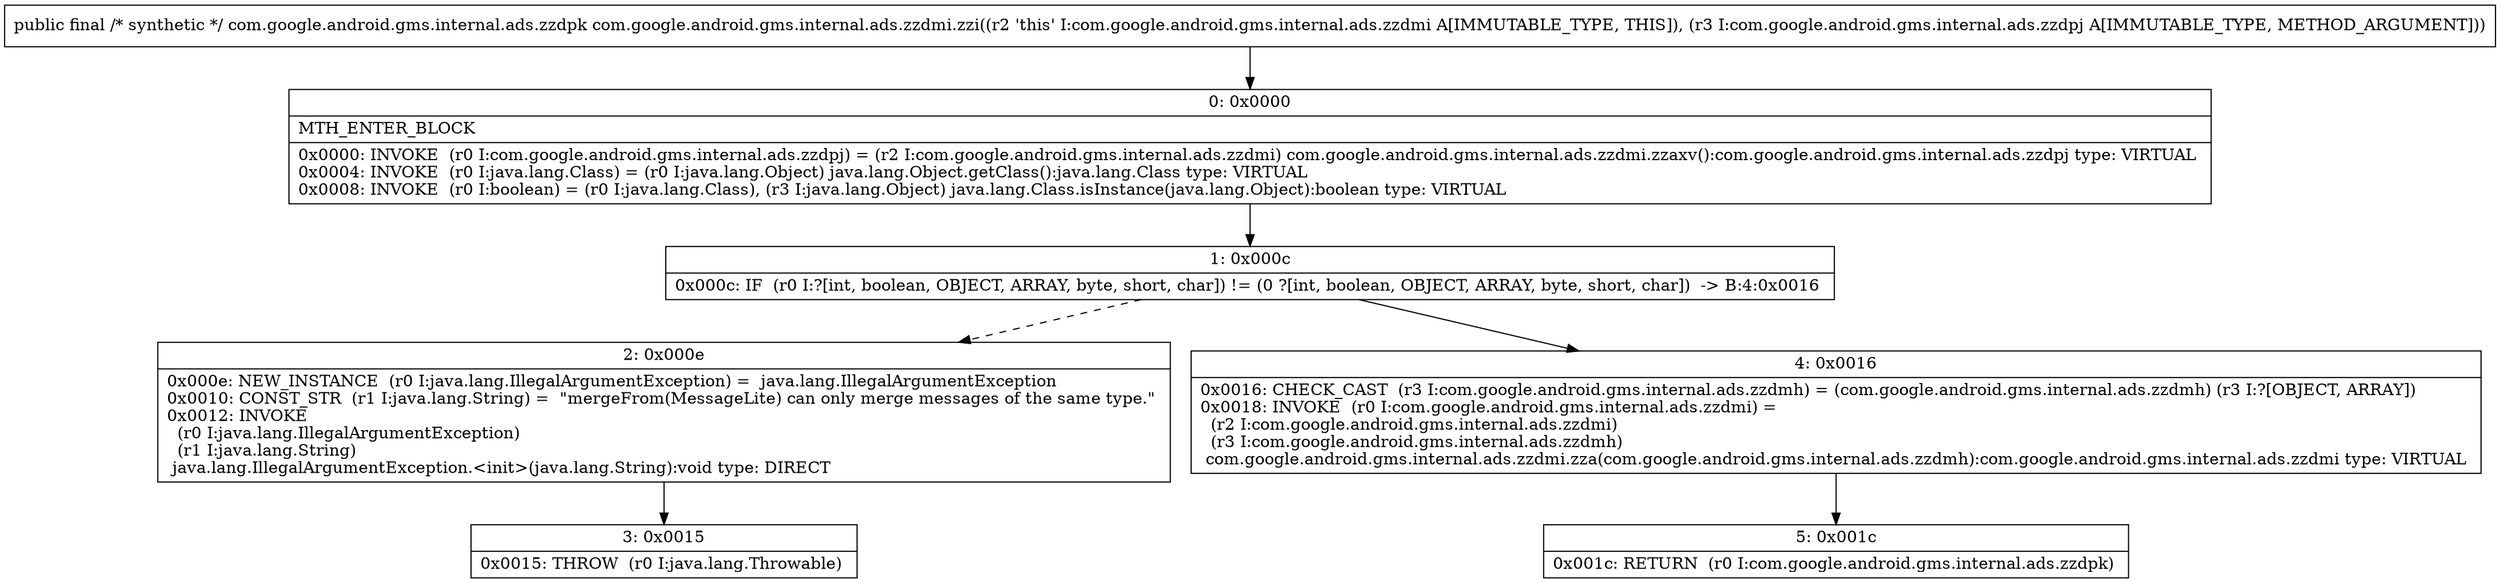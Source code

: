 digraph "CFG forcom.google.android.gms.internal.ads.zzdmi.zzi(Lcom\/google\/android\/gms\/internal\/ads\/zzdpj;)Lcom\/google\/android\/gms\/internal\/ads\/zzdpk;" {
Node_0 [shape=record,label="{0\:\ 0x0000|MTH_ENTER_BLOCK\l|0x0000: INVOKE  (r0 I:com.google.android.gms.internal.ads.zzdpj) = (r2 I:com.google.android.gms.internal.ads.zzdmi) com.google.android.gms.internal.ads.zzdmi.zzaxv():com.google.android.gms.internal.ads.zzdpj type: VIRTUAL \l0x0004: INVOKE  (r0 I:java.lang.Class) = (r0 I:java.lang.Object) java.lang.Object.getClass():java.lang.Class type: VIRTUAL \l0x0008: INVOKE  (r0 I:boolean) = (r0 I:java.lang.Class), (r3 I:java.lang.Object) java.lang.Class.isInstance(java.lang.Object):boolean type: VIRTUAL \l}"];
Node_1 [shape=record,label="{1\:\ 0x000c|0x000c: IF  (r0 I:?[int, boolean, OBJECT, ARRAY, byte, short, char]) != (0 ?[int, boolean, OBJECT, ARRAY, byte, short, char])  \-\> B:4:0x0016 \l}"];
Node_2 [shape=record,label="{2\:\ 0x000e|0x000e: NEW_INSTANCE  (r0 I:java.lang.IllegalArgumentException) =  java.lang.IllegalArgumentException \l0x0010: CONST_STR  (r1 I:java.lang.String) =  \"mergeFrom(MessageLite) can only merge messages of the same type.\" \l0x0012: INVOKE  \l  (r0 I:java.lang.IllegalArgumentException)\l  (r1 I:java.lang.String)\l java.lang.IllegalArgumentException.\<init\>(java.lang.String):void type: DIRECT \l}"];
Node_3 [shape=record,label="{3\:\ 0x0015|0x0015: THROW  (r0 I:java.lang.Throwable) \l}"];
Node_4 [shape=record,label="{4\:\ 0x0016|0x0016: CHECK_CAST  (r3 I:com.google.android.gms.internal.ads.zzdmh) = (com.google.android.gms.internal.ads.zzdmh) (r3 I:?[OBJECT, ARRAY]) \l0x0018: INVOKE  (r0 I:com.google.android.gms.internal.ads.zzdmi) = \l  (r2 I:com.google.android.gms.internal.ads.zzdmi)\l  (r3 I:com.google.android.gms.internal.ads.zzdmh)\l com.google.android.gms.internal.ads.zzdmi.zza(com.google.android.gms.internal.ads.zzdmh):com.google.android.gms.internal.ads.zzdmi type: VIRTUAL \l}"];
Node_5 [shape=record,label="{5\:\ 0x001c|0x001c: RETURN  (r0 I:com.google.android.gms.internal.ads.zzdpk) \l}"];
MethodNode[shape=record,label="{public final \/* synthetic *\/ com.google.android.gms.internal.ads.zzdpk com.google.android.gms.internal.ads.zzdmi.zzi((r2 'this' I:com.google.android.gms.internal.ads.zzdmi A[IMMUTABLE_TYPE, THIS]), (r3 I:com.google.android.gms.internal.ads.zzdpj A[IMMUTABLE_TYPE, METHOD_ARGUMENT])) }"];
MethodNode -> Node_0;
Node_0 -> Node_1;
Node_1 -> Node_2[style=dashed];
Node_1 -> Node_4;
Node_2 -> Node_3;
Node_4 -> Node_5;
}

